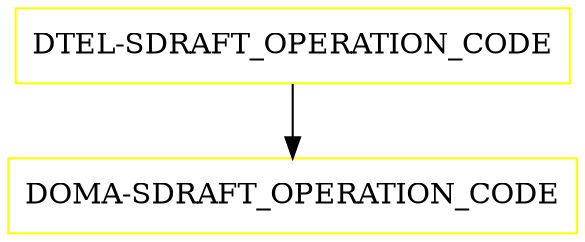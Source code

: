 digraph G {
  "DTEL-SDRAFT_OPERATION_CODE" [shape=box,color=yellow];
  "DOMA-SDRAFT_OPERATION_CODE" [shape=box,color=yellow,URL="./DOMA_SDRAFT_OPERATION_CODE.html"];
  "DTEL-SDRAFT_OPERATION_CODE" -> "DOMA-SDRAFT_OPERATION_CODE";
}
